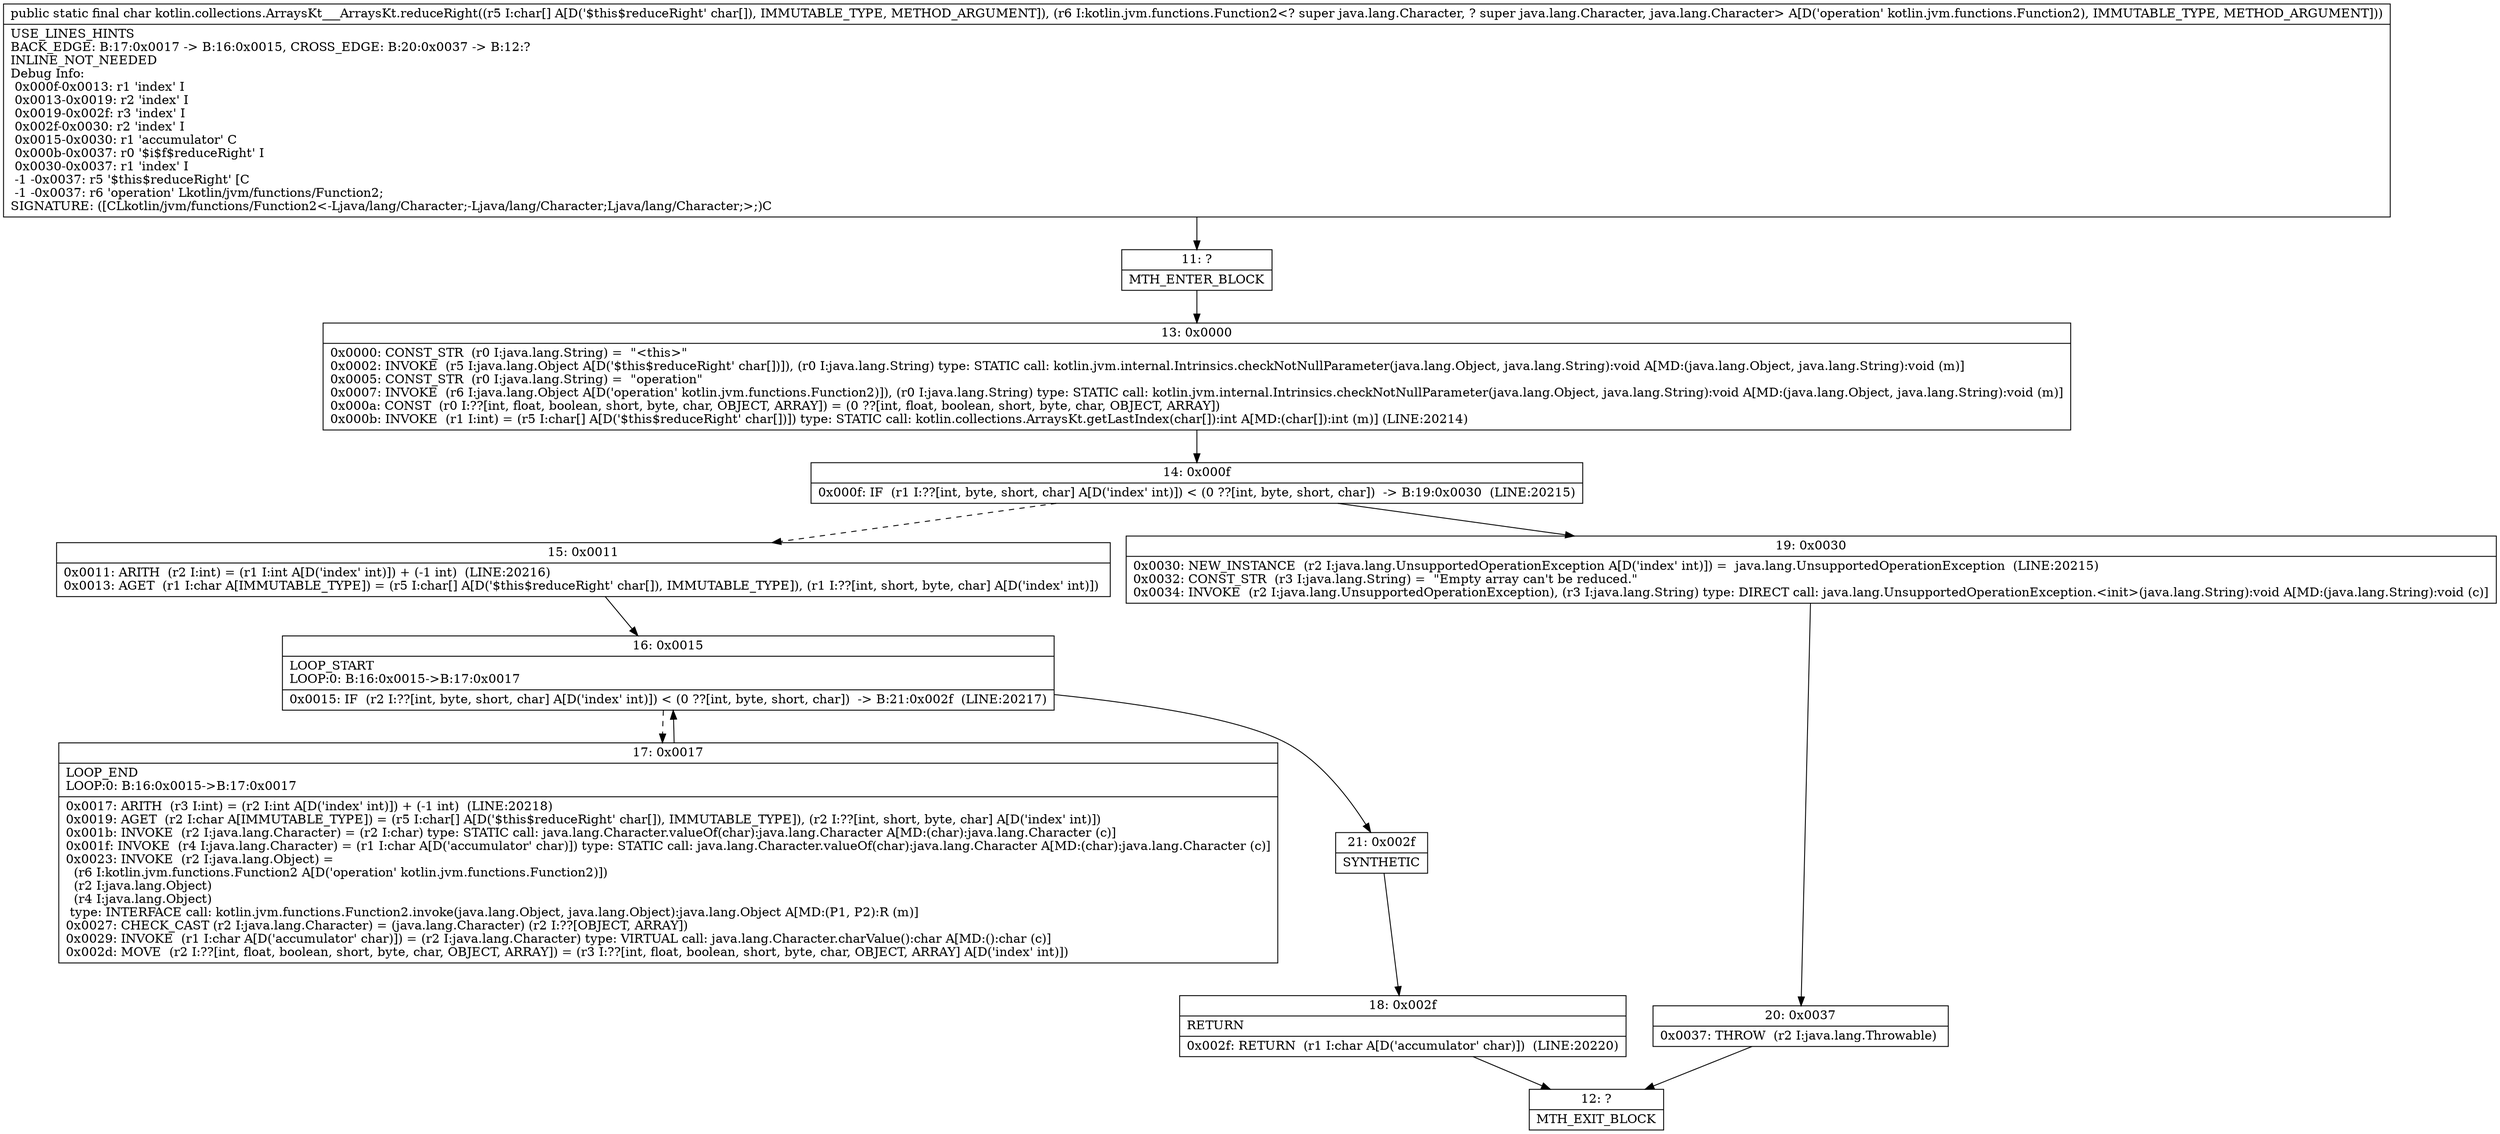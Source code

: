 digraph "CFG forkotlin.collections.ArraysKt___ArraysKt.reduceRight([CLkotlin\/jvm\/functions\/Function2;)C" {
Node_11 [shape=record,label="{11\:\ ?|MTH_ENTER_BLOCK\l}"];
Node_13 [shape=record,label="{13\:\ 0x0000|0x0000: CONST_STR  (r0 I:java.lang.String) =  \"\<this\>\" \l0x0002: INVOKE  (r5 I:java.lang.Object A[D('$this$reduceRight' char[])]), (r0 I:java.lang.String) type: STATIC call: kotlin.jvm.internal.Intrinsics.checkNotNullParameter(java.lang.Object, java.lang.String):void A[MD:(java.lang.Object, java.lang.String):void (m)]\l0x0005: CONST_STR  (r0 I:java.lang.String) =  \"operation\" \l0x0007: INVOKE  (r6 I:java.lang.Object A[D('operation' kotlin.jvm.functions.Function2)]), (r0 I:java.lang.String) type: STATIC call: kotlin.jvm.internal.Intrinsics.checkNotNullParameter(java.lang.Object, java.lang.String):void A[MD:(java.lang.Object, java.lang.String):void (m)]\l0x000a: CONST  (r0 I:??[int, float, boolean, short, byte, char, OBJECT, ARRAY]) = (0 ??[int, float, boolean, short, byte, char, OBJECT, ARRAY]) \l0x000b: INVOKE  (r1 I:int) = (r5 I:char[] A[D('$this$reduceRight' char[])]) type: STATIC call: kotlin.collections.ArraysKt.getLastIndex(char[]):int A[MD:(char[]):int (m)] (LINE:20214)\l}"];
Node_14 [shape=record,label="{14\:\ 0x000f|0x000f: IF  (r1 I:??[int, byte, short, char] A[D('index' int)]) \< (0 ??[int, byte, short, char])  \-\> B:19:0x0030  (LINE:20215)\l}"];
Node_15 [shape=record,label="{15\:\ 0x0011|0x0011: ARITH  (r2 I:int) = (r1 I:int A[D('index' int)]) + (\-1 int)  (LINE:20216)\l0x0013: AGET  (r1 I:char A[IMMUTABLE_TYPE]) = (r5 I:char[] A[D('$this$reduceRight' char[]), IMMUTABLE_TYPE]), (r1 I:??[int, short, byte, char] A[D('index' int)]) \l}"];
Node_16 [shape=record,label="{16\:\ 0x0015|LOOP_START\lLOOP:0: B:16:0x0015\-\>B:17:0x0017\l|0x0015: IF  (r2 I:??[int, byte, short, char] A[D('index' int)]) \< (0 ??[int, byte, short, char])  \-\> B:21:0x002f  (LINE:20217)\l}"];
Node_17 [shape=record,label="{17\:\ 0x0017|LOOP_END\lLOOP:0: B:16:0x0015\-\>B:17:0x0017\l|0x0017: ARITH  (r3 I:int) = (r2 I:int A[D('index' int)]) + (\-1 int)  (LINE:20218)\l0x0019: AGET  (r2 I:char A[IMMUTABLE_TYPE]) = (r5 I:char[] A[D('$this$reduceRight' char[]), IMMUTABLE_TYPE]), (r2 I:??[int, short, byte, char] A[D('index' int)]) \l0x001b: INVOKE  (r2 I:java.lang.Character) = (r2 I:char) type: STATIC call: java.lang.Character.valueOf(char):java.lang.Character A[MD:(char):java.lang.Character (c)]\l0x001f: INVOKE  (r4 I:java.lang.Character) = (r1 I:char A[D('accumulator' char)]) type: STATIC call: java.lang.Character.valueOf(char):java.lang.Character A[MD:(char):java.lang.Character (c)]\l0x0023: INVOKE  (r2 I:java.lang.Object) = \l  (r6 I:kotlin.jvm.functions.Function2 A[D('operation' kotlin.jvm.functions.Function2)])\l  (r2 I:java.lang.Object)\l  (r4 I:java.lang.Object)\l type: INTERFACE call: kotlin.jvm.functions.Function2.invoke(java.lang.Object, java.lang.Object):java.lang.Object A[MD:(P1, P2):R (m)]\l0x0027: CHECK_CAST (r2 I:java.lang.Character) = (java.lang.Character) (r2 I:??[OBJECT, ARRAY]) \l0x0029: INVOKE  (r1 I:char A[D('accumulator' char)]) = (r2 I:java.lang.Character) type: VIRTUAL call: java.lang.Character.charValue():char A[MD:():char (c)]\l0x002d: MOVE  (r2 I:??[int, float, boolean, short, byte, char, OBJECT, ARRAY]) = (r3 I:??[int, float, boolean, short, byte, char, OBJECT, ARRAY] A[D('index' int)]) \l}"];
Node_21 [shape=record,label="{21\:\ 0x002f|SYNTHETIC\l}"];
Node_18 [shape=record,label="{18\:\ 0x002f|RETURN\l|0x002f: RETURN  (r1 I:char A[D('accumulator' char)])  (LINE:20220)\l}"];
Node_12 [shape=record,label="{12\:\ ?|MTH_EXIT_BLOCK\l}"];
Node_19 [shape=record,label="{19\:\ 0x0030|0x0030: NEW_INSTANCE  (r2 I:java.lang.UnsupportedOperationException A[D('index' int)]) =  java.lang.UnsupportedOperationException  (LINE:20215)\l0x0032: CONST_STR  (r3 I:java.lang.String) =  \"Empty array can't be reduced.\" \l0x0034: INVOKE  (r2 I:java.lang.UnsupportedOperationException), (r3 I:java.lang.String) type: DIRECT call: java.lang.UnsupportedOperationException.\<init\>(java.lang.String):void A[MD:(java.lang.String):void (c)]\l}"];
Node_20 [shape=record,label="{20\:\ 0x0037|0x0037: THROW  (r2 I:java.lang.Throwable) \l}"];
MethodNode[shape=record,label="{public static final char kotlin.collections.ArraysKt___ArraysKt.reduceRight((r5 I:char[] A[D('$this$reduceRight' char[]), IMMUTABLE_TYPE, METHOD_ARGUMENT]), (r6 I:kotlin.jvm.functions.Function2\<? super java.lang.Character, ? super java.lang.Character, java.lang.Character\> A[D('operation' kotlin.jvm.functions.Function2), IMMUTABLE_TYPE, METHOD_ARGUMENT]))  | USE_LINES_HINTS\lBACK_EDGE: B:17:0x0017 \-\> B:16:0x0015, CROSS_EDGE: B:20:0x0037 \-\> B:12:?\lINLINE_NOT_NEEDED\lDebug Info:\l  0x000f\-0x0013: r1 'index' I\l  0x0013\-0x0019: r2 'index' I\l  0x0019\-0x002f: r3 'index' I\l  0x002f\-0x0030: r2 'index' I\l  0x0015\-0x0030: r1 'accumulator' C\l  0x000b\-0x0037: r0 '$i$f$reduceRight' I\l  0x0030\-0x0037: r1 'index' I\l  \-1 \-0x0037: r5 '$this$reduceRight' [C\l  \-1 \-0x0037: r6 'operation' Lkotlin\/jvm\/functions\/Function2;\lSIGNATURE: ([CLkotlin\/jvm\/functions\/Function2\<\-Ljava\/lang\/Character;\-Ljava\/lang\/Character;Ljava\/lang\/Character;\>;)C\l}"];
MethodNode -> Node_11;Node_11 -> Node_13;
Node_13 -> Node_14;
Node_14 -> Node_15[style=dashed];
Node_14 -> Node_19;
Node_15 -> Node_16;
Node_16 -> Node_17[style=dashed];
Node_16 -> Node_21;
Node_17 -> Node_16;
Node_21 -> Node_18;
Node_18 -> Node_12;
Node_19 -> Node_20;
Node_20 -> Node_12;
}

